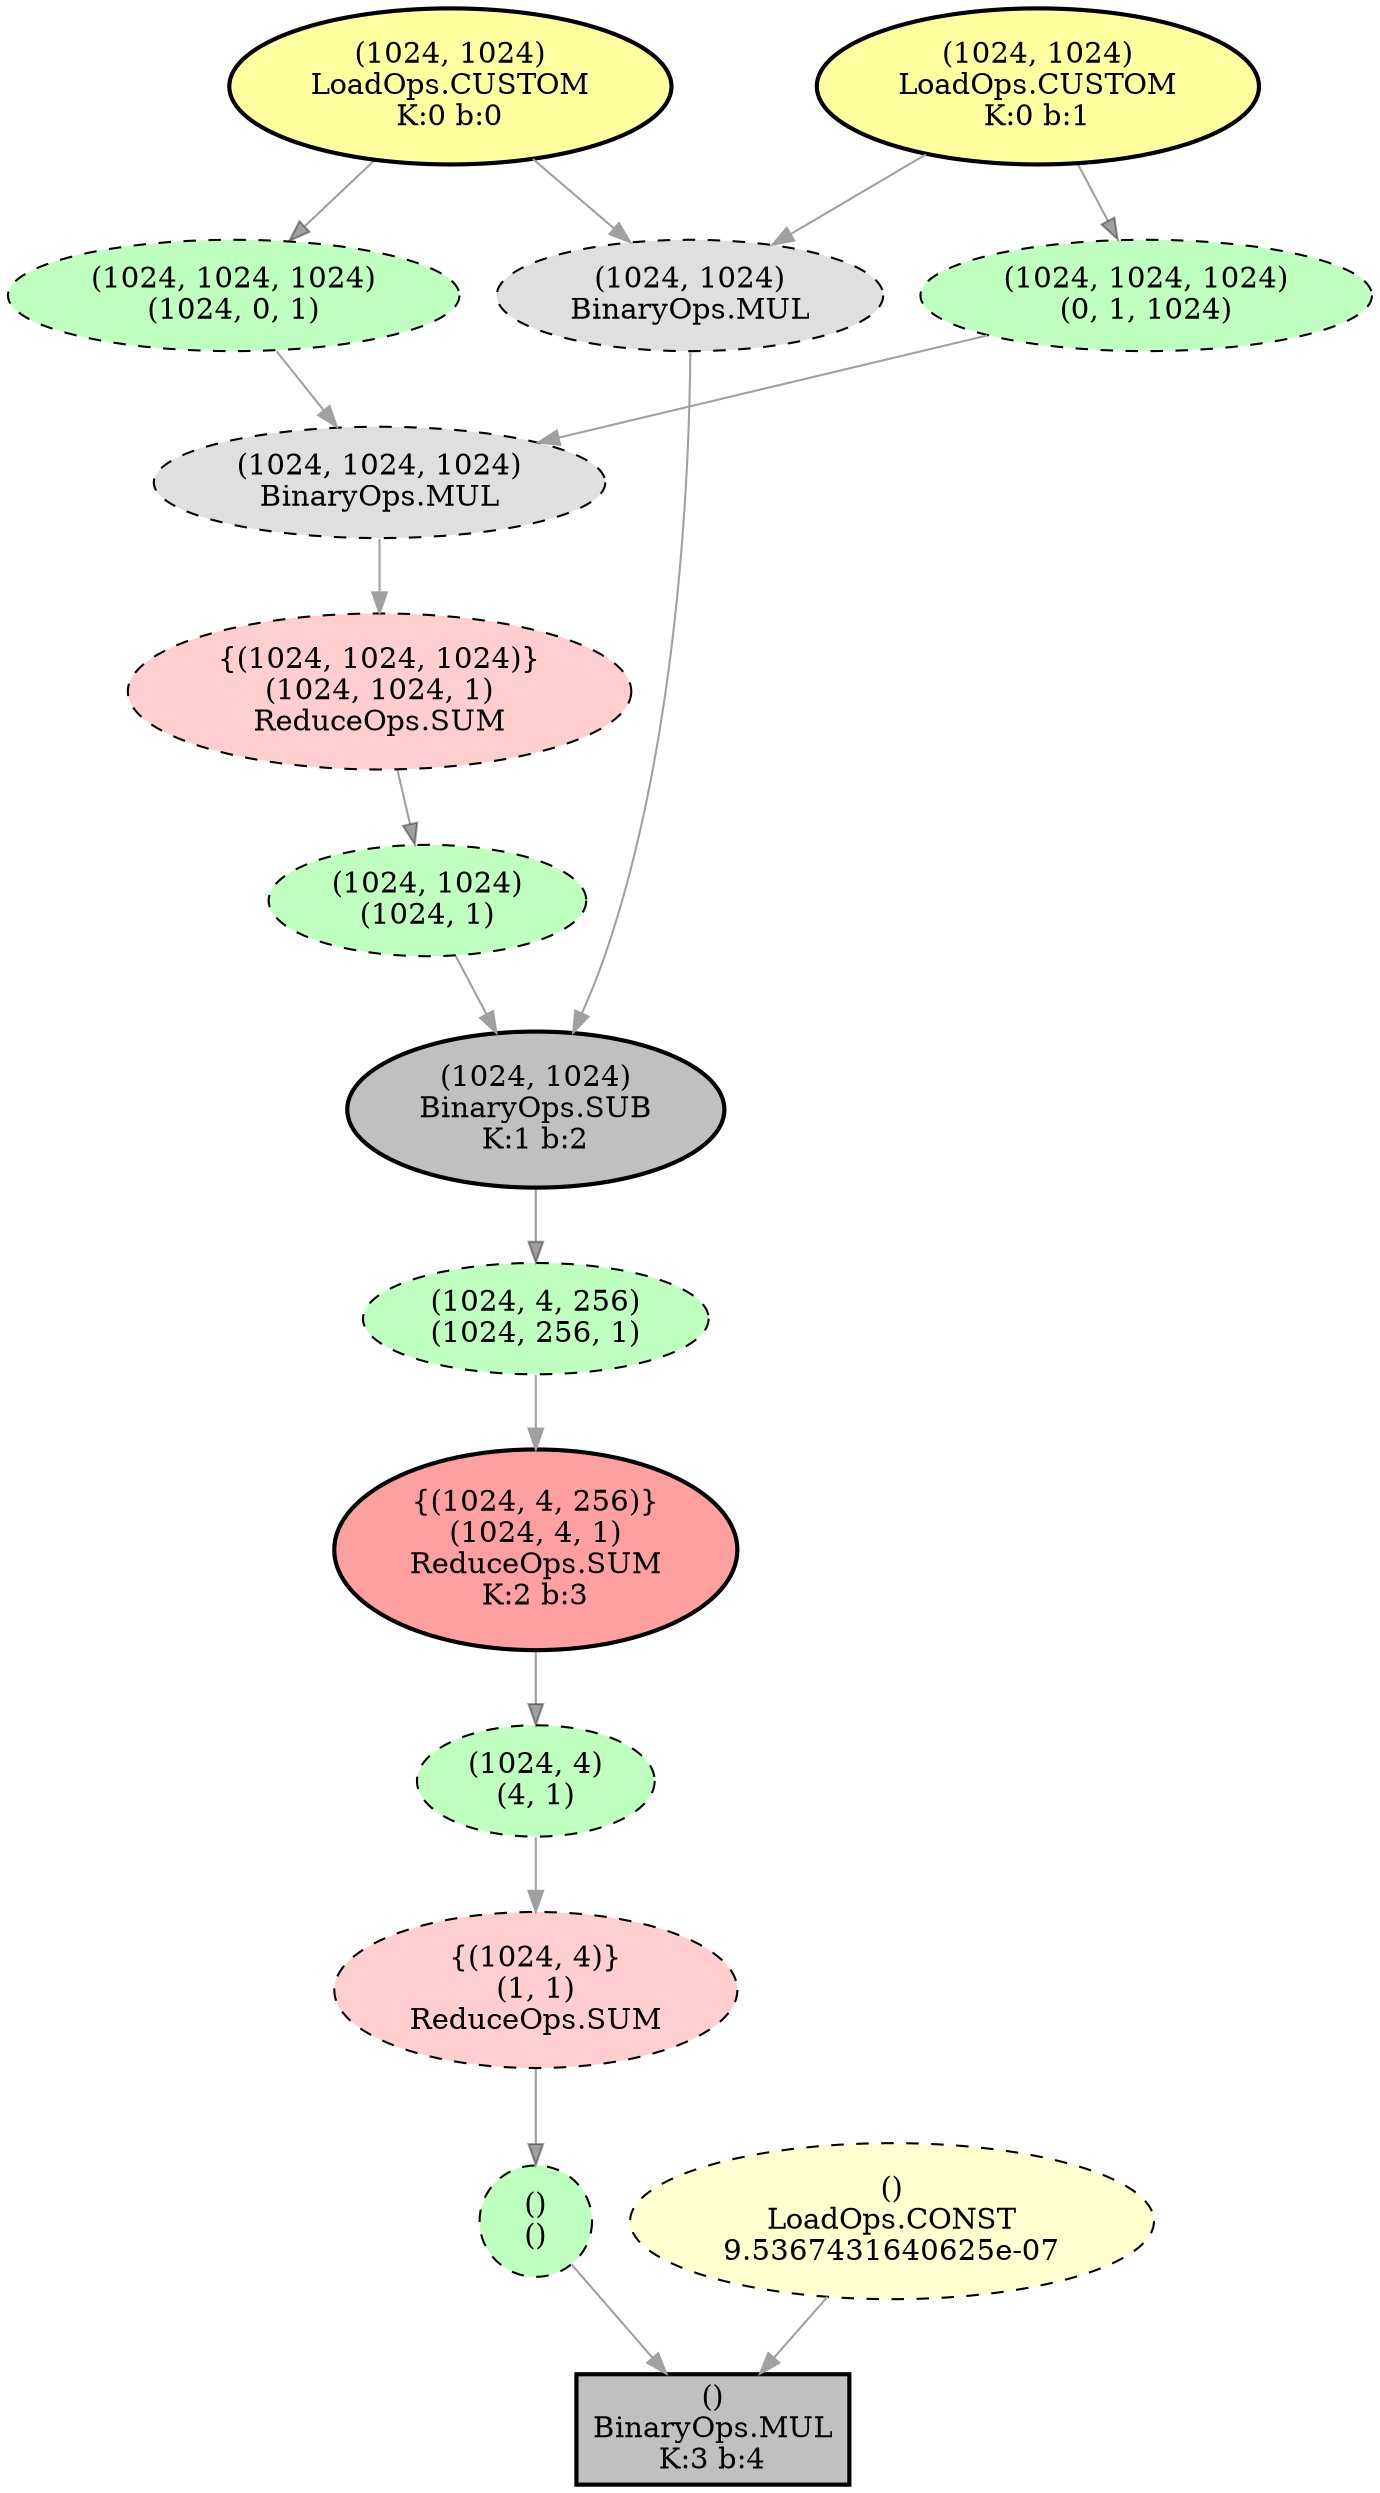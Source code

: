 strict digraph  {
0 [color=black, fillcolor="#80ff8080", label="()\n()", style="filled,dashed"];
1 [color=black, fillcolor="#FFA0A080", label="{(1024, 4)}
(1, 1)
ReduceOps.SUM", style="filled,dashed"];
2 [color=black, fillcolor="#80ff8080", label="(1024, 4)\n(4, 1)", style="filled,dashed"];
3 [color=black, fillcolor="#FFA0A0", label="{(1024, 4, 256)}
(1024, 4, 1)
ReduceOps.SUM
K:2 b:3", style="filled,bold"];
4 [color=black, fillcolor="#80ff8080", label="(1024, 4, 256)\n(1024, 256, 1)", style="filled,dashed"];
5 [color=black, fillcolor="#c0c0c0", label="(1024, 1024)
BinaryOps.SUB
K:1 b:2", style="filled,bold"];
6 [color=black, fillcolor="#80ff8080", label="(1024, 1024)\n(1024, 1)", style="filled,dashed"];
7 [color=black, fillcolor="#FFA0A080", label="{(1024, 1024, 1024)}
(1024, 1024, 1)
ReduceOps.SUM", style="filled,dashed"];
9 [color=black, fillcolor="#80ff8080", label="(1024, 1024, 1024)\n(1024, 0, 1)", style="filled,dashed"];
10 [color=black, fillcolor="#FFFFa0", label="(1024, 1024)
LoadOps.CUSTOM
K:0 b:0", style="filled,bold"];
8 [color=black, fillcolor="#c0c0c080", label="(1024, 1024, 1024)
BinaryOps.MUL", style="filled,dashed"];
11 [color=black, fillcolor="#80ff8080", label="(1024, 1024, 1024)\n(0, 1, 1024)", style="filled,dashed"];
12 [color=black, fillcolor="#FFFFa0", label="(1024, 1024)
LoadOps.CUSTOM
K:0 b:1", style="filled,bold"];
13 [color=black, fillcolor="#c0c0c080", label="(1024, 1024)
BinaryOps.MUL", style="filled,dashed"];
14 [color=black, fillcolor="#c0c0c0", label="()
BinaryOps.MUL
K:3 b:4", shape=box, style="filled,bold"];
15 [color=black, fillcolor="#FFFFa080", label="()
LoadOps.CONST
9.5367431640625e-07", style="filled,dashed"];
0 -> 14  [color="#a0a0a0"];
1 -> 0  [color="#00000060"];
2 -> 1  [color="#a0a0a0"];
3 -> 2  [color="#00000060"];
4 -> 3  [color="#a0a0a0"];
5 -> 4  [color="#00000060"];
6 -> 5  [color="#a0a0a0"];
7 -> 6  [color="#00000060"];
9 -> 8  [color="#a0a0a0"];
10 -> 9  [color="#00000060"];
10 -> 13  [color="#a0a0a0"];
8 -> 7  [color="#a0a0a0"];
11 -> 8  [color="#a0a0a0"];
12 -> 11  [color="#00000060"];
12 -> 13  [color="#a0a0a0"];
13 -> 5  [color="#a0a0a0"];
15 -> 14  [color="#a0a0a0"];
}
